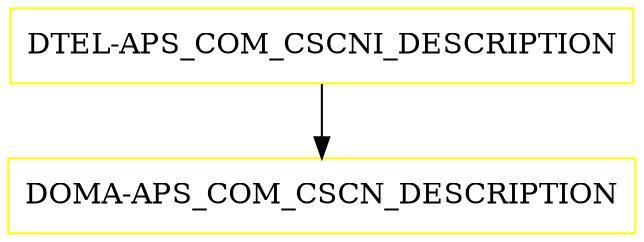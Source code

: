 digraph G {
  "DTEL-APS_COM_CSCNI_DESCRIPTION" [shape=box,color=yellow];
  "DOMA-APS_COM_CSCN_DESCRIPTION" [shape=box,color=yellow,URL="./DOMA_APS_COM_CSCN_DESCRIPTION.html"];
  "DTEL-APS_COM_CSCNI_DESCRIPTION" -> "DOMA-APS_COM_CSCN_DESCRIPTION";
}
